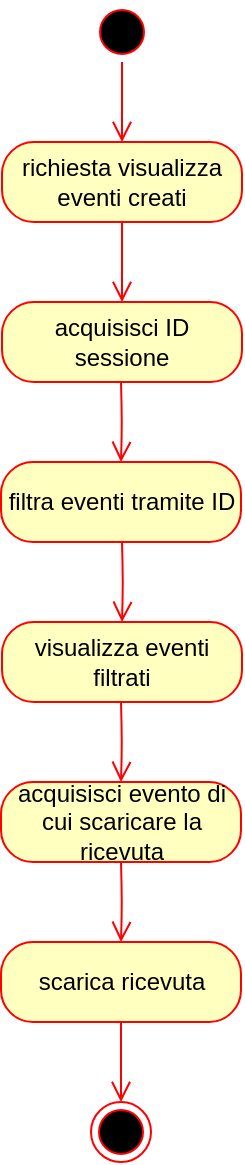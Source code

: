 <mxfile version="14.3.0" type="device"><diagram id="_aWTtspNxxJTA2t8pHhd" name="Page-1"><mxGraphModel dx="1038" dy="477" grid="1" gridSize="10" guides="1" tooltips="1" connect="1" arrows="1" fold="1" page="1" pageScale="1" pageWidth="827" pageHeight="1169" math="0" shadow="0"><root><mxCell id="0"/><mxCell id="1" parent="0"/><mxCell id="r61Dc6tVadRQB-sQ8JDy-1" value="" style="ellipse;html=1;shape=startState;fillColor=#000000;strokeColor=#ff0000;" vertex="1" parent="1"><mxGeometry x="389" y="170" width="30" height="30" as="geometry"/></mxCell><mxCell id="r61Dc6tVadRQB-sQ8JDy-2" value="" style="edgeStyle=orthogonalEdgeStyle;html=1;verticalAlign=bottom;endArrow=open;endSize=8;strokeColor=#ff0000;entryX=0.5;entryY=0;entryDx=0;entryDy=0;" edge="1" parent="1" source="r61Dc6tVadRQB-sQ8JDy-1" target="r61Dc6tVadRQB-sQ8JDy-3"><mxGeometry relative="1" as="geometry"><mxPoint x="404" y="250" as="targetPoint"/></mxGeometry></mxCell><mxCell id="r61Dc6tVadRQB-sQ8JDy-3" value="richiesta visualizza eventi creati" style="rounded=1;whiteSpace=wrap;html=1;arcSize=40;fontColor=#000000;fillColor=#ffffc0;strokeColor=#ff0000;" vertex="1" parent="1"><mxGeometry x="344" y="240" width="120" height="40" as="geometry"/></mxCell><mxCell id="r61Dc6tVadRQB-sQ8JDy-4" value="" style="edgeStyle=orthogonalEdgeStyle;html=1;verticalAlign=bottom;endArrow=open;endSize=8;strokeColor=#ff0000;entryX=0.5;entryY=0;entryDx=0;entryDy=0;" edge="1" parent="1" source="r61Dc6tVadRQB-sQ8JDy-3" target="r61Dc6tVadRQB-sQ8JDy-6"><mxGeometry relative="1" as="geometry"><mxPoint x="450" y="350" as="targetPoint"/></mxGeometry></mxCell><mxCell id="r61Dc6tVadRQB-sQ8JDy-5" value="" style="ellipse;html=1;shape=endState;fillColor=#000000;strokeColor=#ff0000;" vertex="1" parent="1"><mxGeometry x="388.5" y="720" width="30" height="30" as="geometry"/></mxCell><mxCell id="r61Dc6tVadRQB-sQ8JDy-6" value="acquisisci ID sessione" style="rounded=1;whiteSpace=wrap;html=1;arcSize=40;fontColor=#000000;fillColor=#ffffc0;strokeColor=#ff0000;" vertex="1" parent="1"><mxGeometry x="344" y="320" width="120" height="40" as="geometry"/></mxCell><mxCell id="r61Dc6tVadRQB-sQ8JDy-7" value="" style="edgeStyle=orthogonalEdgeStyle;html=1;verticalAlign=bottom;endArrow=open;endSize=8;strokeColor=#ff0000;entryX=0.5;entryY=0;entryDx=0;entryDy=0;" edge="1" parent="1" target="r61Dc6tVadRQB-sQ8JDy-8"><mxGeometry relative="1" as="geometry"><mxPoint x="449.5" y="430" as="targetPoint"/><mxPoint x="403.5" y="360" as="sourcePoint"/></mxGeometry></mxCell><mxCell id="r61Dc6tVadRQB-sQ8JDy-8" value="filtra eventi tramite ID" style="rounded=1;whiteSpace=wrap;html=1;arcSize=40;fontColor=#000000;fillColor=#ffffc0;strokeColor=#ff0000;" vertex="1" parent="1"><mxGeometry x="343.5" y="400" width="120" height="40" as="geometry"/></mxCell><mxCell id="r61Dc6tVadRQB-sQ8JDy-9" value="" style="edgeStyle=orthogonalEdgeStyle;html=1;verticalAlign=bottom;endArrow=open;endSize=8;strokeColor=#ff0000;entryX=0.5;entryY=0;entryDx=0;entryDy=0;" edge="1" parent="1" target="r61Dc6tVadRQB-sQ8JDy-10"><mxGeometry relative="1" as="geometry"><mxPoint x="450" y="510" as="targetPoint"/><mxPoint x="404" y="440" as="sourcePoint"/></mxGeometry></mxCell><mxCell id="r61Dc6tVadRQB-sQ8JDy-10" value="visualizza eventi filtrati" style="rounded=1;whiteSpace=wrap;html=1;arcSize=40;fontColor=#000000;fillColor=#ffffc0;strokeColor=#ff0000;" vertex="1" parent="1"><mxGeometry x="344" y="480" width="120" height="40" as="geometry"/></mxCell><mxCell id="r61Dc6tVadRQB-sQ8JDy-11" value="" style="edgeStyle=orthogonalEdgeStyle;html=1;verticalAlign=bottom;endArrow=open;endSize=8;strokeColor=#ff0000;entryX=0.5;entryY=0;entryDx=0;entryDy=0;" edge="1" parent="1" target="r61Dc6tVadRQB-sQ8JDy-12"><mxGeometry relative="1" as="geometry"><mxPoint x="449.5" y="590" as="targetPoint"/><mxPoint x="403.5" y="520" as="sourcePoint"/></mxGeometry></mxCell><mxCell id="r61Dc6tVadRQB-sQ8JDy-12" value="acquisisci evento di cui scaricare la ricevuta" style="rounded=1;whiteSpace=wrap;html=1;arcSize=40;fontColor=#000000;fillColor=#ffffc0;strokeColor=#ff0000;" vertex="1" parent="1"><mxGeometry x="343.5" y="560" width="120" height="40" as="geometry"/></mxCell><mxCell id="r61Dc6tVadRQB-sQ8JDy-13" value="" style="edgeStyle=orthogonalEdgeStyle;html=1;verticalAlign=bottom;endArrow=open;endSize=8;strokeColor=#ff0000;entryX=0.5;entryY=0;entryDx=0;entryDy=0;" edge="1" parent="1" target="r61Dc6tVadRQB-sQ8JDy-14"><mxGeometry relative="1" as="geometry"><mxPoint x="449.5" y="670" as="targetPoint"/><mxPoint x="403.5" y="600" as="sourcePoint"/></mxGeometry></mxCell><mxCell id="r61Dc6tVadRQB-sQ8JDy-14" value="scarica ricevuta" style="rounded=1;whiteSpace=wrap;html=1;arcSize=40;fontColor=#000000;fillColor=#ffffc0;strokeColor=#ff0000;" vertex="1" parent="1"><mxGeometry x="343.5" y="640" width="120" height="40" as="geometry"/></mxCell><mxCell id="r61Dc6tVadRQB-sQ8JDy-15" value="" style="edgeStyle=orthogonalEdgeStyle;html=1;verticalAlign=bottom;endArrow=open;endSize=8;strokeColor=#ff0000;entryX=0.5;entryY=0;entryDx=0;entryDy=0;" edge="1" parent="1"><mxGeometry relative="1" as="geometry"><mxPoint x="403.5" y="720" as="targetPoint"/><mxPoint x="403.5" y="680" as="sourcePoint"/></mxGeometry></mxCell></root></mxGraphModel></diagram></mxfile>